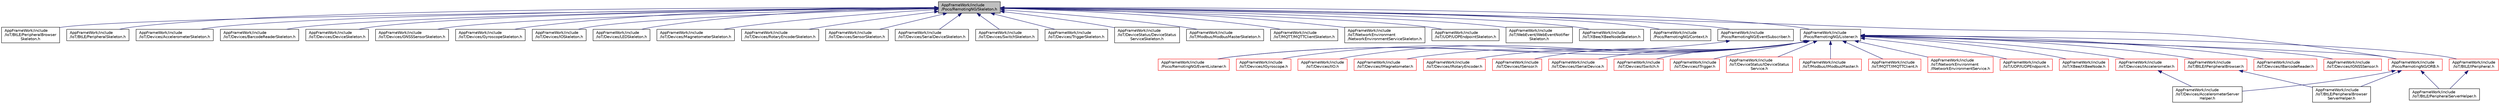 digraph "AppFrameWork/include/Poco/RemotingNG/Skeleton.h"
{
 // LATEX_PDF_SIZE
  edge [fontname="Helvetica",fontsize="10",labelfontname="Helvetica",labelfontsize="10"];
  node [fontname="Helvetica",fontsize="10",shape=record];
  Node1 [label="AppFrameWork/include\l/Poco/RemotingNG/Skeleton.h",height=0.2,width=0.4,color="black", fillcolor="grey75", style="filled", fontcolor="black",tooltip=" "];
  Node1 -> Node2 [dir="back",color="midnightblue",fontsize="10",style="solid",fontname="Helvetica"];
  Node2 [label="AppFrameWork/include\l/IoT/BtLE/PeripheralBrowser\lSkeleton.h",height=0.2,width=0.4,color="black", fillcolor="white", style="filled",URL="$PeripheralBrowserSkeleton_8h.html",tooltip=" "];
  Node1 -> Node3 [dir="back",color="midnightblue",fontsize="10",style="solid",fontname="Helvetica"];
  Node3 [label="AppFrameWork/include\l/IoT/BtLE/PeripheralSkeleton.h",height=0.2,width=0.4,color="black", fillcolor="white", style="filled",URL="$PeripheralSkeleton_8h.html",tooltip=" "];
  Node1 -> Node4 [dir="back",color="midnightblue",fontsize="10",style="solid",fontname="Helvetica"];
  Node4 [label="AppFrameWork/include\l/IoT/Devices/AccelerometerSkeleton.h",height=0.2,width=0.4,color="black", fillcolor="white", style="filled",URL="$AccelerometerSkeleton_8h.html",tooltip=" "];
  Node1 -> Node5 [dir="back",color="midnightblue",fontsize="10",style="solid",fontname="Helvetica"];
  Node5 [label="AppFrameWork/include\l/IoT/Devices/BarcodeReaderSkeleton.h",height=0.2,width=0.4,color="black", fillcolor="white", style="filled",URL="$BarcodeReaderSkeleton_8h.html",tooltip=" "];
  Node1 -> Node6 [dir="back",color="midnightblue",fontsize="10",style="solid",fontname="Helvetica"];
  Node6 [label="AppFrameWork/include\l/IoT/Devices/DeviceSkeleton.h",height=0.2,width=0.4,color="black", fillcolor="white", style="filled",URL="$DeviceSkeleton_8h.html",tooltip=" "];
  Node1 -> Node7 [dir="back",color="midnightblue",fontsize="10",style="solid",fontname="Helvetica"];
  Node7 [label="AppFrameWork/include\l/IoT/Devices/GNSSSensorSkeleton.h",height=0.2,width=0.4,color="black", fillcolor="white", style="filled",URL="$GNSSSensorSkeleton_8h.html",tooltip=" "];
  Node1 -> Node8 [dir="back",color="midnightblue",fontsize="10",style="solid",fontname="Helvetica"];
  Node8 [label="AppFrameWork/include\l/IoT/Devices/GyroscopeSkeleton.h",height=0.2,width=0.4,color="black", fillcolor="white", style="filled",URL="$GyroscopeSkeleton_8h.html",tooltip=" "];
  Node1 -> Node9 [dir="back",color="midnightblue",fontsize="10",style="solid",fontname="Helvetica"];
  Node9 [label="AppFrameWork/include\l/IoT/Devices/IOSkeleton.h",height=0.2,width=0.4,color="black", fillcolor="white", style="filled",URL="$IOSkeleton_8h.html",tooltip=" "];
  Node1 -> Node10 [dir="back",color="midnightblue",fontsize="10",style="solid",fontname="Helvetica"];
  Node10 [label="AppFrameWork/include\l/IoT/Devices/LEDSkeleton.h",height=0.2,width=0.4,color="black", fillcolor="white", style="filled",URL="$LEDSkeleton_8h.html",tooltip=" "];
  Node1 -> Node11 [dir="back",color="midnightblue",fontsize="10",style="solid",fontname="Helvetica"];
  Node11 [label="AppFrameWork/include\l/IoT/Devices/MagnetometerSkeleton.h",height=0.2,width=0.4,color="black", fillcolor="white", style="filled",URL="$MagnetometerSkeleton_8h.html",tooltip=" "];
  Node1 -> Node12 [dir="back",color="midnightblue",fontsize="10",style="solid",fontname="Helvetica"];
  Node12 [label="AppFrameWork/include\l/IoT/Devices/RotaryEncoderSkeleton.h",height=0.2,width=0.4,color="black", fillcolor="white", style="filled",URL="$RotaryEncoderSkeleton_8h.html",tooltip=" "];
  Node1 -> Node13 [dir="back",color="midnightblue",fontsize="10",style="solid",fontname="Helvetica"];
  Node13 [label="AppFrameWork/include\l/IoT/Devices/SensorSkeleton.h",height=0.2,width=0.4,color="black", fillcolor="white", style="filled",URL="$SensorSkeleton_8h.html",tooltip=" "];
  Node1 -> Node14 [dir="back",color="midnightblue",fontsize="10",style="solid",fontname="Helvetica"];
  Node14 [label="AppFrameWork/include\l/IoT/Devices/SerialDeviceSkeleton.h",height=0.2,width=0.4,color="black", fillcolor="white", style="filled",URL="$SerialDeviceSkeleton_8h.html",tooltip=" "];
  Node1 -> Node15 [dir="back",color="midnightblue",fontsize="10",style="solid",fontname="Helvetica"];
  Node15 [label="AppFrameWork/include\l/IoT/Devices/SwitchSkeleton.h",height=0.2,width=0.4,color="black", fillcolor="white", style="filled",URL="$SwitchSkeleton_8h.html",tooltip=" "];
  Node1 -> Node16 [dir="back",color="midnightblue",fontsize="10",style="solid",fontname="Helvetica"];
  Node16 [label="AppFrameWork/include\l/IoT/Devices/TriggerSkeleton.h",height=0.2,width=0.4,color="black", fillcolor="white", style="filled",URL="$TriggerSkeleton_8h.html",tooltip=" "];
  Node1 -> Node17 [dir="back",color="midnightblue",fontsize="10",style="solid",fontname="Helvetica"];
  Node17 [label="AppFrameWork/include\l/IoT/DeviceStatus/DeviceStatus\lServiceSkeleton.h",height=0.2,width=0.4,color="black", fillcolor="white", style="filled",URL="$DeviceStatusServiceSkeleton_8h.html",tooltip=" "];
  Node1 -> Node18 [dir="back",color="midnightblue",fontsize="10",style="solid",fontname="Helvetica"];
  Node18 [label="AppFrameWork/include\l/IoT/Modbus/ModbusMasterSkeleton.h",height=0.2,width=0.4,color="black", fillcolor="white", style="filled",URL="$ModbusMasterSkeleton_8h.html",tooltip=" "];
  Node1 -> Node19 [dir="back",color="midnightblue",fontsize="10",style="solid",fontname="Helvetica"];
  Node19 [label="AppFrameWork/include\l/IoT/MQTT/MQTTClientSkeleton.h",height=0.2,width=0.4,color="black", fillcolor="white", style="filled",URL="$MQTTClientSkeleton_8h.html",tooltip=" "];
  Node1 -> Node20 [dir="back",color="midnightblue",fontsize="10",style="solid",fontname="Helvetica"];
  Node20 [label="AppFrameWork/include\l/IoT/NetworkEnvironment\l/NetworkEnvironmentServiceSkeleton.h",height=0.2,width=0.4,color="black", fillcolor="white", style="filled",URL="$NetworkEnvironmentServiceSkeleton_8h.html",tooltip=" "];
  Node1 -> Node21 [dir="back",color="midnightblue",fontsize="10",style="solid",fontname="Helvetica"];
  Node21 [label="AppFrameWork/include\l/IoT/UDP/UDPEndpointSkeleton.h",height=0.2,width=0.4,color="black", fillcolor="white", style="filled",URL="$UDPEndpointSkeleton_8h.html",tooltip=" "];
  Node1 -> Node22 [dir="back",color="midnightblue",fontsize="10",style="solid",fontname="Helvetica"];
  Node22 [label="AppFrameWork/include\l/IoT/WebEvent/WebEventNotifier\lSkeleton.h",height=0.2,width=0.4,color="black", fillcolor="white", style="filled",URL="$WebEventNotifierSkeleton_8h.html",tooltip=" "];
  Node1 -> Node23 [dir="back",color="midnightblue",fontsize="10",style="solid",fontname="Helvetica"];
  Node23 [label="AppFrameWork/include\l/IoT/XBee/XBeeNodeSkeleton.h",height=0.2,width=0.4,color="black", fillcolor="white", style="filled",URL="$XBeeNodeSkeleton_8h.html",tooltip=" "];
  Node1 -> Node24 [dir="back",color="midnightblue",fontsize="10",style="solid",fontname="Helvetica"];
  Node24 [label="AppFrameWork/include\l/Poco/RemotingNG/Context.h",height=0.2,width=0.4,color="black", fillcolor="white", style="filled",URL="$RemotingNG_2Context_8h.html",tooltip=" "];
  Node1 -> Node25 [dir="back",color="midnightblue",fontsize="10",style="solid",fontname="Helvetica"];
  Node25 [label="AppFrameWork/include\l/Poco/RemotingNG/EventSubscriber.h",height=0.2,width=0.4,color="black", fillcolor="white", style="filled",URL="$EventSubscriber_8h.html",tooltip=" "];
  Node25 -> Node26 [dir="back",color="midnightblue",fontsize="10",style="solid",fontname="Helvetica"];
  Node26 [label="AppFrameWork/include\l/Poco/RemotingNG/EventListener.h",height=0.2,width=0.4,color="red", fillcolor="white", style="filled",URL="$RemotingNG_2EventListener_8h.html",tooltip=" "];
  Node1 -> Node30 [dir="back",color="midnightblue",fontsize="10",style="solid",fontname="Helvetica"];
  Node30 [label="AppFrameWork/include\l/Poco/RemotingNG/Listener.h",height=0.2,width=0.4,color="black", fillcolor="white", style="filled",URL="$Listener_8h.html",tooltip=" "];
  Node30 -> Node31 [dir="back",color="midnightblue",fontsize="10",style="solid",fontname="Helvetica"];
  Node31 [label="AppFrameWork/include\l/IoT/BtLE/IPeripheral.h",height=0.2,width=0.4,color="red", fillcolor="white", style="filled",URL="$IPeripheral_8h.html",tooltip=" "];
  Node31 -> Node34 [dir="back",color="midnightblue",fontsize="10",style="solid",fontname="Helvetica"];
  Node34 [label="AppFrameWork/include\l/IoT/BtLE/PeripheralServerHelper.h",height=0.2,width=0.4,color="black", fillcolor="white", style="filled",URL="$PeripheralServerHelper_8h.html",tooltip=" "];
  Node30 -> Node35 [dir="back",color="midnightblue",fontsize="10",style="solid",fontname="Helvetica"];
  Node35 [label="AppFrameWork/include\l/IoT/BtLE/IPeripheralBrowser.h",height=0.2,width=0.4,color="red", fillcolor="white", style="filled",URL="$IPeripheralBrowser_8h.html",tooltip=" "];
  Node35 -> Node38 [dir="back",color="midnightblue",fontsize="10",style="solid",fontname="Helvetica"];
  Node38 [label="AppFrameWork/include\l/IoT/BtLE/PeripheralBrowser\lServerHelper.h",height=0.2,width=0.4,color="black", fillcolor="white", style="filled",URL="$PeripheralBrowserServerHelper_8h.html",tooltip=" "];
  Node30 -> Node39 [dir="back",color="midnightblue",fontsize="10",style="solid",fontname="Helvetica"];
  Node39 [label="AppFrameWork/include\l/IoT/Devices/IAccelerometer.h",height=0.2,width=0.4,color="red", fillcolor="white", style="filled",URL="$IAccelerometer_8h.html",tooltip=" "];
  Node39 -> Node42 [dir="back",color="midnightblue",fontsize="10",style="solid",fontname="Helvetica"];
  Node42 [label="AppFrameWork/include\l/IoT/Devices/AccelerometerServer\lHelper.h",height=0.2,width=0.4,color="black", fillcolor="white", style="filled",URL="$AccelerometerServerHelper_8h.html",tooltip=" "];
  Node30 -> Node43 [dir="back",color="midnightblue",fontsize="10",style="solid",fontname="Helvetica"];
  Node43 [label="AppFrameWork/include\l/IoT/Devices/IBarcodeReader.h",height=0.2,width=0.4,color="red", fillcolor="white", style="filled",URL="$IBarcodeReader_8h.html",tooltip=" "];
  Node30 -> Node47 [dir="back",color="midnightblue",fontsize="10",style="solid",fontname="Helvetica"];
  Node47 [label="AppFrameWork/include\l/IoT/Devices/IGNSSSensor.h",height=0.2,width=0.4,color="red", fillcolor="white", style="filled",URL="$IGNSSSensor_8h.html",tooltip=" "];
  Node30 -> Node51 [dir="back",color="midnightblue",fontsize="10",style="solid",fontname="Helvetica"];
  Node51 [label="AppFrameWork/include\l/IoT/Devices/IGyroscope.h",height=0.2,width=0.4,color="red", fillcolor="white", style="filled",URL="$IGyroscope_8h.html",tooltip=" "];
  Node30 -> Node55 [dir="back",color="midnightblue",fontsize="10",style="solid",fontname="Helvetica"];
  Node55 [label="AppFrameWork/include\l/IoT/Devices/IIO.h",height=0.2,width=0.4,color="red", fillcolor="white", style="filled",URL="$IIO_8h.html",tooltip=" "];
  Node30 -> Node59 [dir="back",color="midnightblue",fontsize="10",style="solid",fontname="Helvetica"];
  Node59 [label="AppFrameWork/include\l/IoT/Devices/IMagnetometer.h",height=0.2,width=0.4,color="red", fillcolor="white", style="filled",URL="$IMagnetometer_8h.html",tooltip=" "];
  Node30 -> Node63 [dir="back",color="midnightblue",fontsize="10",style="solid",fontname="Helvetica"];
  Node63 [label="AppFrameWork/include\l/IoT/Devices/IRotaryEncoder.h",height=0.2,width=0.4,color="red", fillcolor="white", style="filled",URL="$IRotaryEncoder_8h.html",tooltip=" "];
  Node30 -> Node67 [dir="back",color="midnightblue",fontsize="10",style="solid",fontname="Helvetica"];
  Node67 [label="AppFrameWork/include\l/IoT/Devices/ISensor.h",height=0.2,width=0.4,color="red", fillcolor="white", style="filled",URL="$ISensor_8h.html",tooltip=" "];
  Node30 -> Node71 [dir="back",color="midnightblue",fontsize="10",style="solid",fontname="Helvetica"];
  Node71 [label="AppFrameWork/include\l/IoT/Devices/ISerialDevice.h",height=0.2,width=0.4,color="red", fillcolor="white", style="filled",URL="$ISerialDevice_8h.html",tooltip=" "];
  Node30 -> Node75 [dir="back",color="midnightblue",fontsize="10",style="solid",fontname="Helvetica"];
  Node75 [label="AppFrameWork/include\l/IoT/Devices/ISwitch.h",height=0.2,width=0.4,color="red", fillcolor="white", style="filled",URL="$ISwitch_8h.html",tooltip=" "];
  Node30 -> Node79 [dir="back",color="midnightblue",fontsize="10",style="solid",fontname="Helvetica"];
  Node79 [label="AppFrameWork/include\l/IoT/Devices/ITrigger.h",height=0.2,width=0.4,color="red", fillcolor="white", style="filled",URL="$ITrigger_8h.html",tooltip=" "];
  Node30 -> Node83 [dir="back",color="midnightblue",fontsize="10",style="solid",fontname="Helvetica"];
  Node83 [label="AppFrameWork/include\l/IoT/DeviceStatus/IDeviceStatus\lService.h",height=0.2,width=0.4,color="red", fillcolor="white", style="filled",URL="$IDeviceStatusService_8h.html",tooltip=" "];
  Node30 -> Node87 [dir="back",color="midnightblue",fontsize="10",style="solid",fontname="Helvetica"];
  Node87 [label="AppFrameWork/include\l/IoT/Modbus/IModbusMaster.h",height=0.2,width=0.4,color="red", fillcolor="white", style="filled",URL="$IModbusMaster_8h.html",tooltip=" "];
  Node30 -> Node91 [dir="back",color="midnightblue",fontsize="10",style="solid",fontname="Helvetica"];
  Node91 [label="AppFrameWork/include\l/IoT/MQTT/IMQTTClient.h",height=0.2,width=0.4,color="red", fillcolor="white", style="filled",URL="$IMQTTClient_8h.html",tooltip=" "];
  Node30 -> Node95 [dir="back",color="midnightblue",fontsize="10",style="solid",fontname="Helvetica"];
  Node95 [label="AppFrameWork/include\l/IoT/NetworkEnvironment\l/INetworkEnvironmentService.h",height=0.2,width=0.4,color="red", fillcolor="white", style="filled",URL="$INetworkEnvironmentService_8h.html",tooltip=" "];
  Node30 -> Node99 [dir="back",color="midnightblue",fontsize="10",style="solid",fontname="Helvetica"];
  Node99 [label="AppFrameWork/include\l/IoT/UDP/IUDPEndpoint.h",height=0.2,width=0.4,color="red", fillcolor="white", style="filled",URL="$IUDPEndpoint_8h.html",tooltip=" "];
  Node30 -> Node103 [dir="back",color="midnightblue",fontsize="10",style="solid",fontname="Helvetica"];
  Node103 [label="AppFrameWork/include\l/IoT/XBee/IXBeeNode.h",height=0.2,width=0.4,color="red", fillcolor="white", style="filled",URL="$IXBeeNode_8h.html",tooltip=" "];
  Node30 -> Node26 [dir="back",color="midnightblue",fontsize="10",style="solid",fontname="Helvetica"];
  Node30 -> Node107 [dir="back",color="midnightblue",fontsize="10",style="solid",fontname="Helvetica"];
  Node107 [label="AppFrameWork/include\l/Poco/RemotingNG/ORB.h",height=0.2,width=0.4,color="red", fillcolor="white", style="filled",URL="$ORB_8h.html",tooltip=" "];
  Node107 -> Node38 [dir="back",color="midnightblue",fontsize="10",style="solid",fontname="Helvetica"];
  Node107 -> Node34 [dir="back",color="midnightblue",fontsize="10",style="solid",fontname="Helvetica"];
  Node107 -> Node42 [dir="back",color="midnightblue",fontsize="10",style="solid",fontname="Helvetica"];
  Node1 -> Node107 [dir="back",color="midnightblue",fontsize="10",style="solid",fontname="Helvetica"];
}
